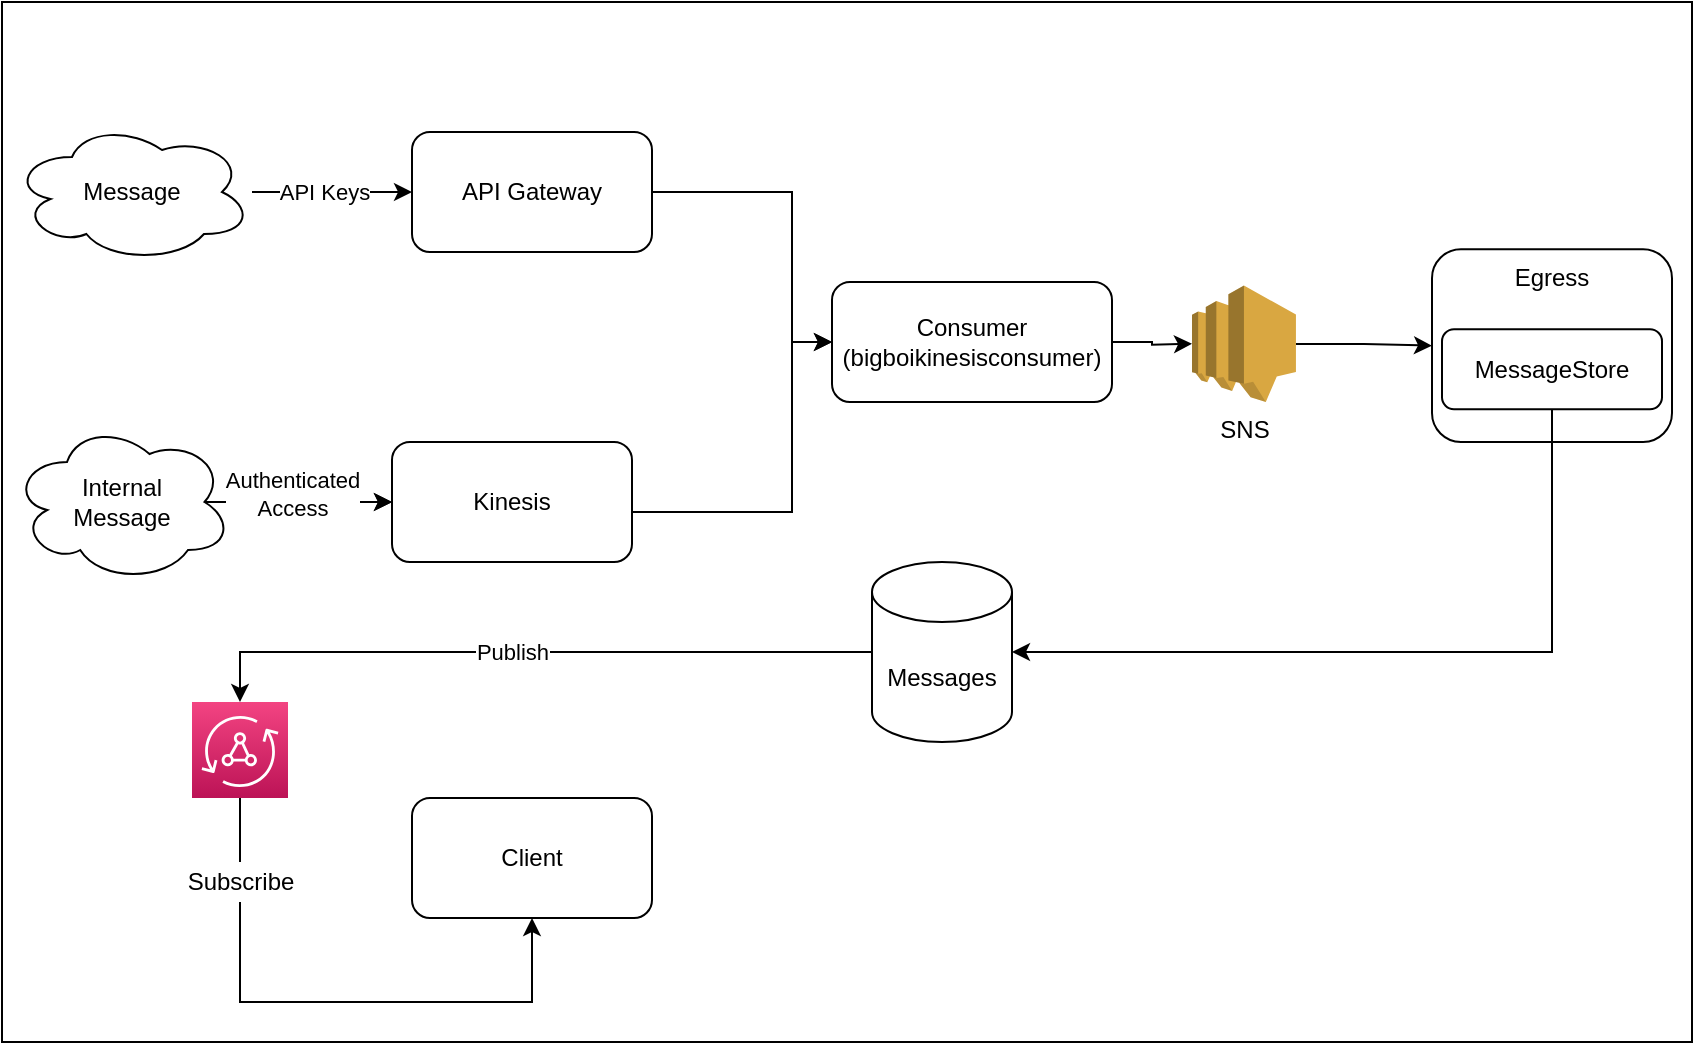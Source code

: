 <mxfile>
    <diagram id="X_YXmiGr4WmrxT60hKHS" name="Page-1">
        <mxGraphModel dx="1211" dy="554" grid="1" gridSize="10" guides="1" tooltips="1" connect="1" arrows="1" fold="1" page="1" pageScale="1" pageWidth="850" pageHeight="1100" math="0" shadow="0">
            <root>
                <mxCell id="0"/>
                <mxCell id="1" parent="0"/>
                <mxCell id="34" value="" style="rounded=0;whiteSpace=wrap;html=1;verticalAlign=middle;labelBackgroundColor=#ffffff;" vertex="1" parent="1">
                    <mxGeometry x="5" width="845" height="520" as="geometry"/>
                </mxCell>
                <mxCell id="19" value="Egress" style="rounded=1;whiteSpace=wrap;html=1;verticalAlign=top;" vertex="1" parent="1">
                    <mxGeometry x="720" y="123.64" width="120" height="96.36" as="geometry"/>
                </mxCell>
                <mxCell id="8" style="edgeStyle=orthogonalEdgeStyle;rounded=0;orthogonalLoop=1;jettySize=auto;html=1;" edge="1" parent="1" source="3" target="6">
                    <mxGeometry relative="1" as="geometry"/>
                </mxCell>
                <mxCell id="9" value="API Keys" style="edgeLabel;html=1;align=center;verticalAlign=middle;resizable=0;points=[];" vertex="1" connectable="0" parent="8">
                    <mxGeometry x="-0.27" y="1" relative="1" as="geometry">
                        <mxPoint x="7" y="1" as="offset"/>
                    </mxGeometry>
                </mxCell>
                <mxCell id="3" value="Message" style="ellipse;shape=cloud;whiteSpace=wrap;html=1;" vertex="1" parent="1">
                    <mxGeometry x="10" y="60" width="120" height="70" as="geometry"/>
                </mxCell>
                <mxCell id="10" style="edgeStyle=orthogonalEdgeStyle;rounded=0;orthogonalLoop=1;jettySize=auto;html=1;exitX=0.875;exitY=0.5;exitDx=0;exitDy=0;exitPerimeter=0;" edge="1" parent="1" source="4" target="5">
                    <mxGeometry relative="1" as="geometry"/>
                </mxCell>
                <mxCell id="11" value="" style="edgeStyle=orthogonalEdgeStyle;rounded=0;orthogonalLoop=1;jettySize=auto;html=1;" edge="1" parent="1" source="4" target="5">
                    <mxGeometry relative="1" as="geometry"/>
                </mxCell>
                <mxCell id="12" value="Authenticated&lt;br&gt;Access" style="edgeLabel;html=1;align=center;verticalAlign=middle;resizable=0;points=[];" vertex="1" connectable="0" parent="11">
                    <mxGeometry x="-0.248" y="4" relative="1" as="geometry">
                        <mxPoint as="offset"/>
                    </mxGeometry>
                </mxCell>
                <mxCell id="4" value="Internal &lt;br&gt;Message" style="ellipse;shape=cloud;whiteSpace=wrap;html=1;" vertex="1" parent="1">
                    <mxGeometry x="10" y="210" width="110" height="80" as="geometry"/>
                </mxCell>
                <mxCell id="15" style="edgeStyle=orthogonalEdgeStyle;rounded=0;orthogonalLoop=1;jettySize=auto;html=1;entryX=0;entryY=0.5;entryDx=0;entryDy=0;" edge="1" parent="1" source="5" target="13">
                    <mxGeometry relative="1" as="geometry">
                        <Array as="points">
                            <mxPoint x="400" y="255"/>
                            <mxPoint x="400" y="170"/>
                        </Array>
                    </mxGeometry>
                </mxCell>
                <mxCell id="5" value="Kinesis" style="rounded=1;whiteSpace=wrap;html=1;" vertex="1" parent="1">
                    <mxGeometry x="200" y="220" width="120" height="60" as="geometry"/>
                </mxCell>
                <mxCell id="14" style="edgeStyle=orthogonalEdgeStyle;rounded=0;orthogonalLoop=1;jettySize=auto;html=1;entryX=0;entryY=0.5;entryDx=0;entryDy=0;" edge="1" parent="1" source="6" target="13">
                    <mxGeometry relative="1" as="geometry">
                        <Array as="points">
                            <mxPoint x="400" y="95"/>
                            <mxPoint x="400" y="170"/>
                        </Array>
                    </mxGeometry>
                </mxCell>
                <mxCell id="6" value="API Gateway" style="rounded=1;whiteSpace=wrap;html=1;" vertex="1" parent="1">
                    <mxGeometry x="210" y="65" width="120" height="60" as="geometry"/>
                </mxCell>
                <mxCell id="16" style="edgeStyle=orthogonalEdgeStyle;rounded=0;orthogonalLoop=1;jettySize=auto;html=1;" edge="1" parent="1" source="13">
                    <mxGeometry relative="1" as="geometry">
                        <mxPoint x="600" y="170.9" as="targetPoint"/>
                    </mxGeometry>
                </mxCell>
                <mxCell id="13" value="Consumer&lt;br&gt;(bigboikinesisconsumer)" style="rounded=1;whiteSpace=wrap;html=1;" vertex="1" parent="1">
                    <mxGeometry x="420" y="140" width="140" height="60" as="geometry"/>
                </mxCell>
                <mxCell id="18" style="edgeStyle=orthogonalEdgeStyle;rounded=0;orthogonalLoop=1;jettySize=auto;html=1;entryX=0;entryY=0.5;entryDx=0;entryDy=0;" edge="1" parent="1" source="17" target="19">
                    <mxGeometry relative="1" as="geometry">
                        <mxPoint x="720" y="170.875" as="targetPoint"/>
                    </mxGeometry>
                </mxCell>
                <mxCell id="17" value="SNS" style="outlineConnect=0;dashed=0;verticalLabelPosition=bottom;verticalAlign=top;align=center;html=1;shape=mxgraph.aws3.sns;fillColor=#D9A741;gradientColor=none;" vertex="1" parent="1">
                    <mxGeometry x="600" y="141.75" width="51.97" height="58.25" as="geometry"/>
                </mxCell>
                <mxCell id="25" style="edgeStyle=orthogonalEdgeStyle;rounded=0;orthogonalLoop=1;jettySize=auto;html=1;exitX=0.5;exitY=1;exitDx=0;exitDy=0;entryX=1;entryY=0.5;entryDx=0;entryDy=0;entryPerimeter=0;" edge="1" parent="1" source="21" target="24">
                    <mxGeometry relative="1" as="geometry"/>
                </mxCell>
                <mxCell id="21" value="MessageStore" style="rounded=1;whiteSpace=wrap;html=1;verticalAlign=middle;" vertex="1" parent="1">
                    <mxGeometry x="725" y="163.64" width="110" height="40" as="geometry"/>
                </mxCell>
                <mxCell id="27" style="edgeStyle=orthogonalEdgeStyle;rounded=0;orthogonalLoop=1;jettySize=auto;html=1;entryX=0.5;entryY=0;entryDx=0;entryDy=0;entryPerimeter=0;" edge="1" parent="1" source="24" target="26">
                    <mxGeometry relative="1" as="geometry"/>
                </mxCell>
                <mxCell id="28" value="Publish" style="edgeLabel;html=1;align=center;verticalAlign=middle;resizable=0;points=[];" vertex="1" connectable="0" parent="27">
                    <mxGeometry x="0.049" y="4" relative="1" as="geometry">
                        <mxPoint x="-1" y="-4" as="offset"/>
                    </mxGeometry>
                </mxCell>
                <mxCell id="24" value="Messages" style="shape=cylinder3;whiteSpace=wrap;html=1;boundedLbl=1;backgroundOutline=1;size=15;verticalAlign=middle;" vertex="1" parent="1">
                    <mxGeometry x="440" y="280" width="70" height="90" as="geometry"/>
                </mxCell>
                <mxCell id="30" style="edgeStyle=orthogonalEdgeStyle;rounded=0;orthogonalLoop=1;jettySize=auto;html=1;entryX=0.5;entryY=1;entryDx=0;entryDy=0;startArrow=none;" edge="1" parent="1" source="32" target="29">
                    <mxGeometry relative="1" as="geometry">
                        <Array as="points">
                            <mxPoint x="124" y="500"/>
                            <mxPoint x="270" y="500"/>
                        </Array>
                    </mxGeometry>
                </mxCell>
                <mxCell id="26" value="" style="points=[[0,0,0],[0.25,0,0],[0.5,0,0],[0.75,0,0],[1,0,0],[0,1,0],[0.25,1,0],[0.5,1,0],[0.75,1,0],[1,1,0],[0,0.25,0],[0,0.5,0],[0,0.75,0],[1,0.25,0],[1,0.5,0],[1,0.75,0]];outlineConnect=0;fontColor=#232F3E;gradientColor=#F34482;gradientDirection=north;fillColor=#BC1356;strokeColor=#ffffff;dashed=0;verticalLabelPosition=bottom;verticalAlign=top;align=center;html=1;fontSize=12;fontStyle=0;aspect=fixed;shape=mxgraph.aws4.resourceIcon;resIcon=mxgraph.aws4.appsync;" vertex="1" parent="1">
                    <mxGeometry x="100" y="350" width="48" height="48" as="geometry"/>
                </mxCell>
                <mxCell id="29" value="Client" style="rounded=1;whiteSpace=wrap;html=1;verticalAlign=middle;" vertex="1" parent="1">
                    <mxGeometry x="210" y="398" width="120" height="60" as="geometry"/>
                </mxCell>
                <mxCell id="32" value="Subscribe" style="text;html=1;align=center;verticalAlign=middle;resizable=0;points=[];autosize=1;strokeColor=none;" vertex="1" parent="1">
                    <mxGeometry x="89" y="430" width="70" height="20" as="geometry"/>
                </mxCell>
                <mxCell id="33" value="" style="edgeStyle=orthogonalEdgeStyle;rounded=0;orthogonalLoop=1;jettySize=auto;html=1;entryX=0.5;entryY=0;entryDx=0;entryDy=0;endArrow=none;" edge="1" parent="1" source="26" target="32">
                    <mxGeometry relative="1" as="geometry">
                        <mxPoint x="124" y="398" as="sourcePoint"/>
                        <mxPoint x="124" y="510" as="targetPoint"/>
                        <Array as="points"/>
                    </mxGeometry>
                </mxCell>
            </root>
        </mxGraphModel>
    </diagram>
</mxfile>